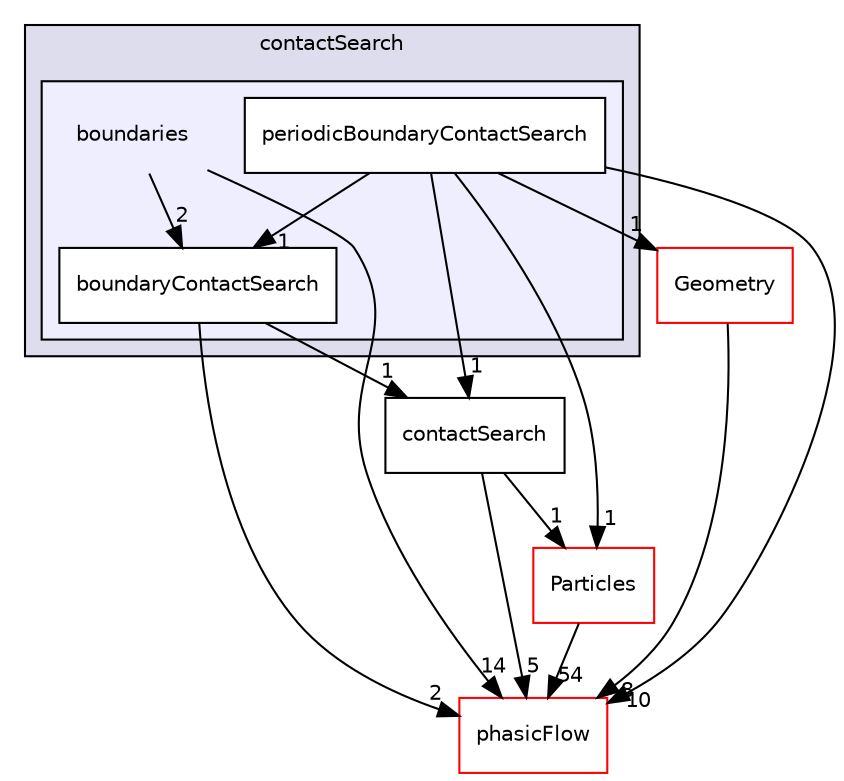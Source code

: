 digraph "src/Interaction/contactSearch/boundaries" {
  compound=true
  node [ fontsize="10", fontname="Helvetica"];
  edge [ labelfontsize="10", labelfontname="Helvetica"];
  subgraph clusterdir_f27c6bb1e70979f7ed7175f297e69b7e {
    graph [ bgcolor="#ddddee", pencolor="black", label="contactSearch" fontname="Helvetica", fontsize="10", URL="dir_f27c6bb1e70979f7ed7175f297e69b7e.html"]
  subgraph clusterdir_0280112193e77914c03f2ec4d47dabd6 {
    graph [ bgcolor="#eeeeff", pencolor="black", label="" URL="dir_0280112193e77914c03f2ec4d47dabd6.html"];
    dir_0280112193e77914c03f2ec4d47dabd6 [shape=plaintext label="boundaries"];
    dir_4a4332be6b0f27ffdc9e42bc4f14242d [shape=box label="boundaryContactSearch" color="black" fillcolor="white" style="filled" URL="dir_4a4332be6b0f27ffdc9e42bc4f14242d.html"];
    dir_e52f89415f33a6fdcb724a51493b3429 [shape=box label="periodicBoundaryContactSearch" color="black" fillcolor="white" style="filled" URL="dir_e52f89415f33a6fdcb724a51493b3429.html"];
  }
  }
  dir_cae27912e177176a90175eee3a6288a5 [shape=box label="Geometry" fillcolor="white" style="filled" color="red" URL="dir_cae27912e177176a90175eee3a6288a5.html"];
  dir_081024c58b2f43ae7e866c8d36ecbcf7 [shape=box label="contactSearch" URL="dir_081024c58b2f43ae7e866c8d36ecbcf7.html"];
  dir_cd7a5046d028e114fc17b2ebc2bd02d2 [shape=box label="phasicFlow" fillcolor="white" style="filled" color="red" URL="dir_cd7a5046d028e114fc17b2ebc2bd02d2.html"];
  dir_9e72493e858003bd3d74a55a2aedd075 [shape=box label="Particles" fillcolor="white" style="filled" color="red" URL="dir_9e72493e858003bd3d74a55a2aedd075.html"];
  dir_cae27912e177176a90175eee3a6288a5->dir_cd7a5046d028e114fc17b2ebc2bd02d2 [headlabel="8", labeldistance=1.5 headhref="dir_000008_000031.html"];
  dir_e52f89415f33a6fdcb724a51493b3429->dir_cae27912e177176a90175eee3a6288a5 [headlabel="1", labeldistance=1.5 headhref="dir_000026_000008.html"];
  dir_e52f89415f33a6fdcb724a51493b3429->dir_081024c58b2f43ae7e866c8d36ecbcf7 [headlabel="1", labeldistance=1.5 headhref="dir_000026_000027.html"];
  dir_e52f89415f33a6fdcb724a51493b3429->dir_cd7a5046d028e114fc17b2ebc2bd02d2 [headlabel="10", labeldistance=1.5 headhref="dir_000026_000031.html"];
  dir_e52f89415f33a6fdcb724a51493b3429->dir_9e72493e858003bd3d74a55a2aedd075 [headlabel="1", labeldistance=1.5 headhref="dir_000026_000063.html"];
  dir_e52f89415f33a6fdcb724a51493b3429->dir_4a4332be6b0f27ffdc9e42bc4f14242d [headlabel="1", labeldistance=1.5 headhref="dir_000026_000025.html"];
  dir_081024c58b2f43ae7e866c8d36ecbcf7->dir_cd7a5046d028e114fc17b2ebc2bd02d2 [headlabel="5", labeldistance=1.5 headhref="dir_000027_000031.html"];
  dir_081024c58b2f43ae7e866c8d36ecbcf7->dir_9e72493e858003bd3d74a55a2aedd075 [headlabel="1", labeldistance=1.5 headhref="dir_000027_000063.html"];
  dir_9e72493e858003bd3d74a55a2aedd075->dir_cd7a5046d028e114fc17b2ebc2bd02d2 [headlabel="54", labeldistance=1.5 headhref="dir_000063_000031.html"];
  dir_4a4332be6b0f27ffdc9e42bc4f14242d->dir_081024c58b2f43ae7e866c8d36ecbcf7 [headlabel="1", labeldistance=1.5 headhref="dir_000025_000027.html"];
  dir_4a4332be6b0f27ffdc9e42bc4f14242d->dir_cd7a5046d028e114fc17b2ebc2bd02d2 [headlabel="2", labeldistance=1.5 headhref="dir_000025_000031.html"];
  dir_0280112193e77914c03f2ec4d47dabd6->dir_cd7a5046d028e114fc17b2ebc2bd02d2 [headlabel="14", labeldistance=1.5 headhref="dir_000024_000031.html"];
  dir_0280112193e77914c03f2ec4d47dabd6->dir_4a4332be6b0f27ffdc9e42bc4f14242d [headlabel="2", labeldistance=1.5 headhref="dir_000024_000025.html"];
}
